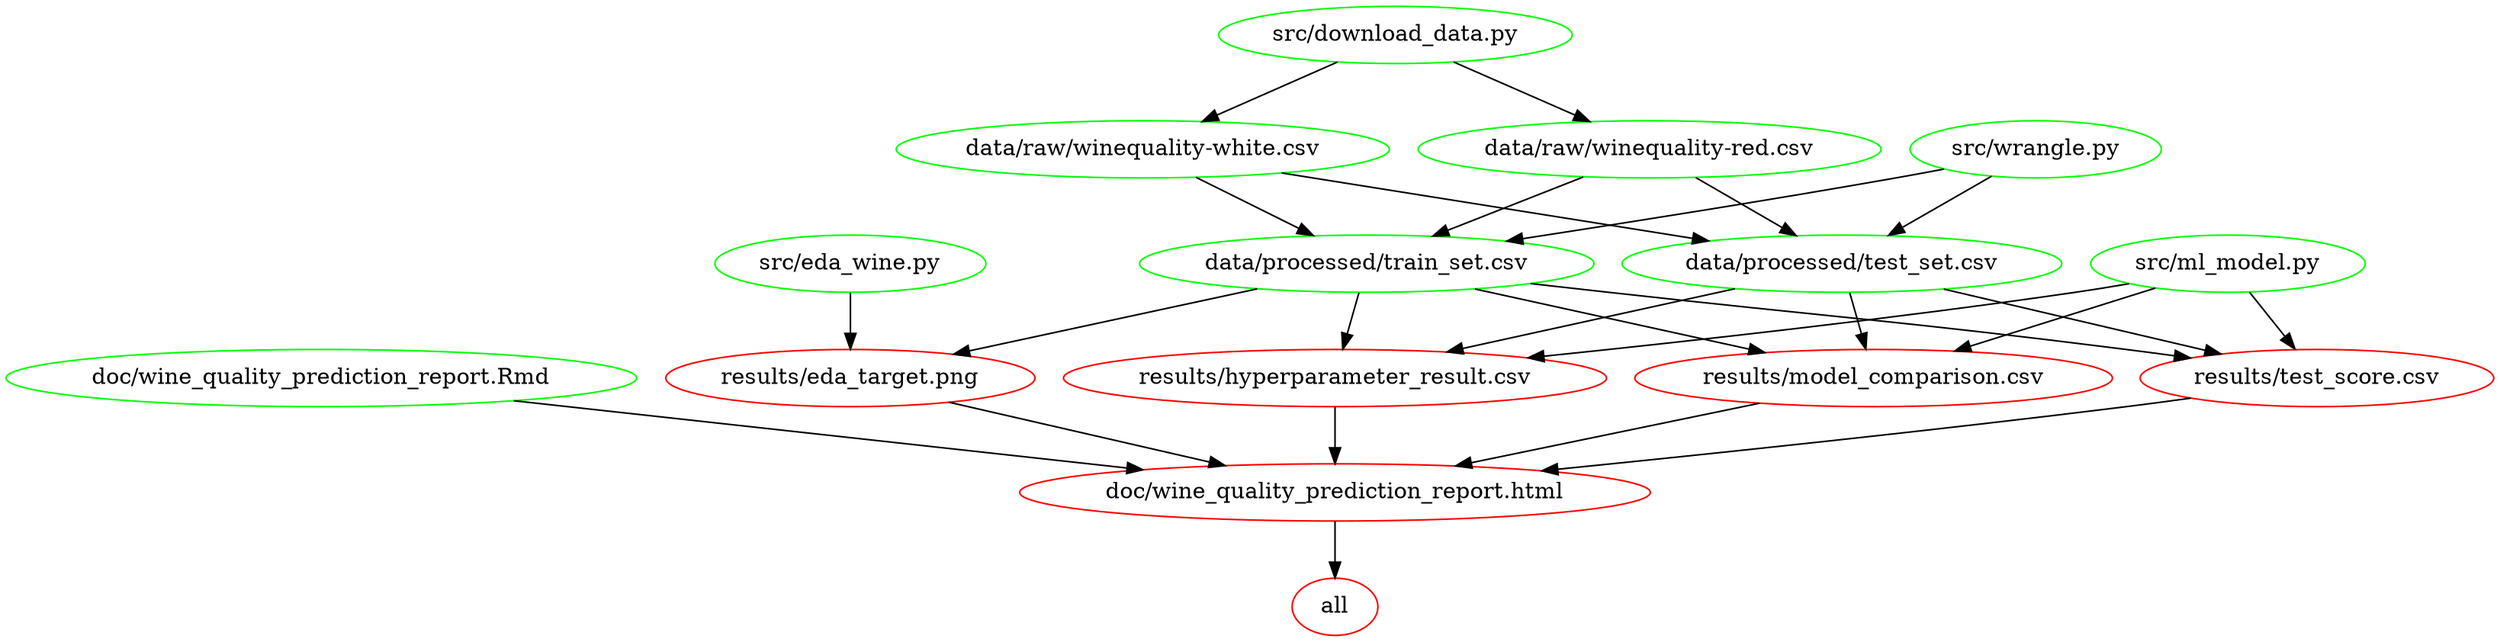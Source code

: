 digraph G {
n2[label="all", color="red"];
n14[label="data/processed/test_set.csv", color="green"];
n7[label="data/processed/train_set.csv", color="green"];
n9[label="data/raw/winequality-red.csv", color="green"];
n11[label="data/raw/winequality-white.csv", color="green"];
n4[label="doc/wine_quality_prediction_report.Rmd", color="green"];
n3[label="doc/wine_quality_prediction_report.html", color="red"];
n5[label="results/eda_target.png", color="red"];
n16[label="results/hyperparameter_result.csv", color="red"];
n12[label="results/model_comparison.csv", color="red"];
n15[label="results/test_score.csv", color="red"];
n10[label="src/download_data.py", color="green"];
n6[label="src/eda_wine.py", color="green"];
n13[label="src/ml_model.py", color="green"];
n8[label="src/wrangle.py", color="green"];
n3 -> n2 ; 
n9 -> n14 ; 
n11 -> n14 ; 
n8 -> n14 ; 
n9 -> n7 ; 
n11 -> n7 ; 
n8 -> n7 ; 
n10 -> n9 ; 
n10 -> n11 ; 
n4 -> n3 ; 
n5 -> n3 ; 
n16 -> n3 ; 
n12 -> n3 ; 
n15 -> n3 ; 
n7 -> n5 ; 
n6 -> n5 ; 
n14 -> n16 ; 
n7 -> n16 ; 
n13 -> n16 ; 
n14 -> n12 ; 
n7 -> n12 ; 
n13 -> n12 ; 
n14 -> n15 ; 
n7 -> n15 ; 
n13 -> n15 ; 
}
